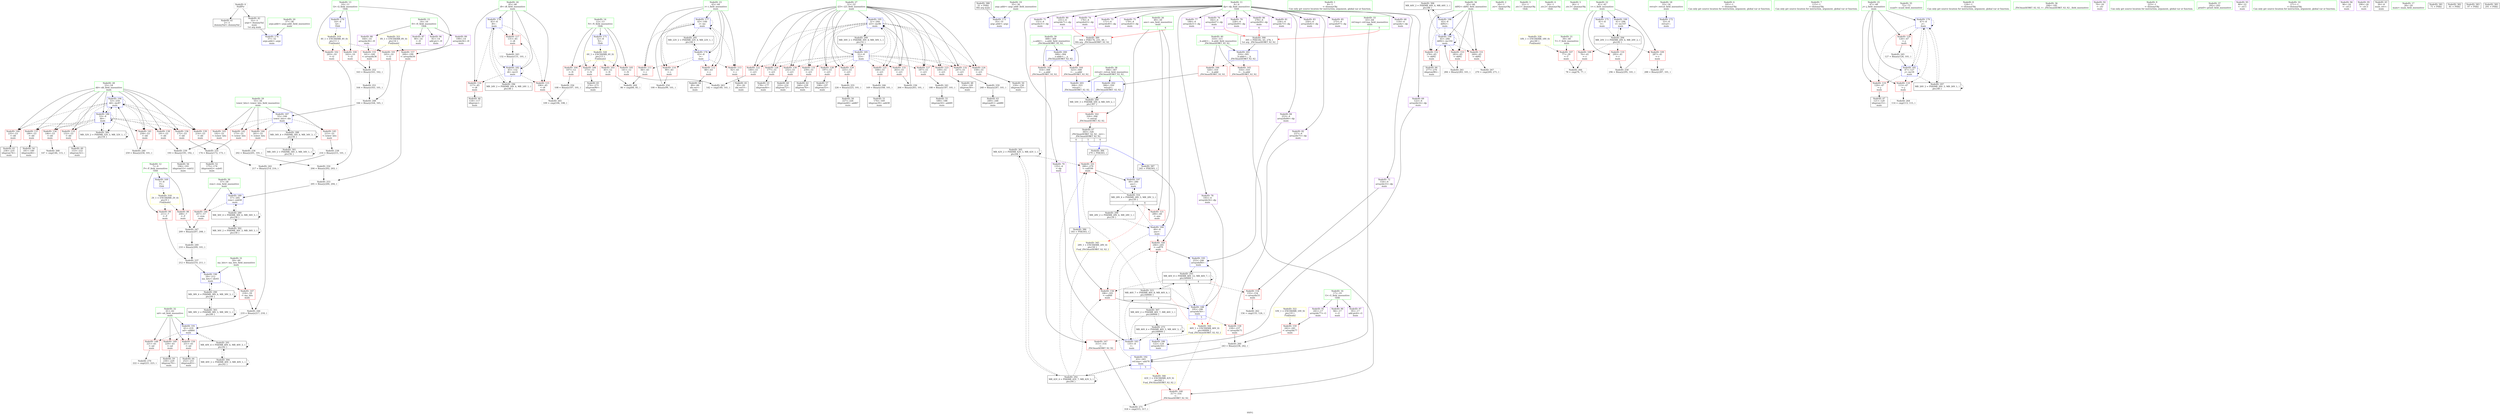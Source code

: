 digraph "SVFG" {
	label="SVFG";

	Node0x560dbb11e390 [shape=record,color=grey,label="{NodeID: 0\nNullPtr}"];
	Node0x560dbb11e390 -> Node0x560dbb146fb0[style=solid];
	Node0x560dbb11e390 -> Node0x560dbb1470b0[style=solid];
	Node0x560dbb14ae50 [shape=record,color=blue,label="{NodeID: 194\n53\<--259\ndd\<--inc87\nmain\n}"];
	Node0x560dbb14ae50 -> Node0x560dbb14dbb0[style=dashed];
	Node0x560dbb14ae50 -> Node0x560dbb14dc80[style=dashed];
	Node0x560dbb14ae50 -> Node0x560dbb14dd50[style=dashed];
	Node0x560dbb14ae50 -> Node0x560dbb14de20[style=dashed];
	Node0x560dbb14ae50 -> Node0x560dbb14def0[style=dashed];
	Node0x560dbb14ae50 -> Node0x560dbb14dfc0[style=dashed];
	Node0x560dbb14ae50 -> Node0x560dbb14e090[style=dashed];
	Node0x560dbb14ae50 -> Node0x560dbb14e160[style=dashed];
	Node0x560dbb14ae50 -> Node0x560dbb150680[style=dashed];
	Node0x560dbb14ae50 -> Node0x560dbb14ae50[style=dashed];
	Node0x560dbb14ae50 -> Node0x560dbb16b4b0[style=dashed];
	Node0x560dbb1481c0 [shape=record,color=red,label="{NodeID: 111\n84\<--43\n\<--i\nmain\n}"];
	Node0x560dbb1481c0 -> Node0x560dbb158660[style=solid];
	Node0x560dbb146490 [shape=record,color=green,label="{NodeID: 28\n53\<--54\ndd\<--dd_field_insensitive\nmain\n}"];
	Node0x560dbb146490 -> Node0x560dbb14dbb0[style=solid];
	Node0x560dbb146490 -> Node0x560dbb14dc80[style=solid];
	Node0x560dbb146490 -> Node0x560dbb14dd50[style=solid];
	Node0x560dbb146490 -> Node0x560dbb14de20[style=solid];
	Node0x560dbb146490 -> Node0x560dbb14def0[style=solid];
	Node0x560dbb146490 -> Node0x560dbb14dfc0[style=solid];
	Node0x560dbb146490 -> Node0x560dbb14e090[style=solid];
	Node0x560dbb146490 -> Node0x560dbb14e160[style=solid];
	Node0x560dbb146490 -> Node0x560dbb150680[style=solid];
	Node0x560dbb146490 -> Node0x560dbb14ae50[style=solid];
	Node0x560dbb188a50 [shape=record,color=black,label="{NodeID: 388\n31 = PHI()\n0th arg main }"];
	Node0x560dbb188a50 -> Node0x560dbb14fbf0[style=solid];
	Node0x560dbb16cdb0 [shape=record,color=black,label="{NodeID: 305\nMR_42V_2 = PHI(MR_42V_3, MR_42V_1, )\npts\{64 \}\n}"];
	Node0x560dbb16cdb0 -> Node0x560dbb14f1a0[style=dashed];
	Node0x560dbb16cdb0 -> Node0x560dbb168cb0[style=dashed];
	Node0x560dbb16cdb0 -> Node0x560dbb16cdb0[style=dashed];
	Node0x560dbb14dfc0 [shape=record,color=red,label="{NodeID: 139\n214\<--53\n\<--dd\nmain\n}"];
	Node0x560dbb14dfc0 -> Node0x560dbb154dd0[style=solid];
	Node0x560dbb148c30 [shape=record,color=black,label="{NodeID: 56\n194\<--193\nidxprom53\<--sub52\nmain\n}"];
	Node0x560dbb14c180 [shape=record,color=grey,label="{NodeID: 250\n204 = Binary(202, 203, )\n}"];
	Node0x560dbb14c180 -> Node0x560dbb14c600[style=solid];
	Node0x560dbb14f680 [shape=record,color=red,label="{NodeID: 167\n315\<--314\n\<--\n_ZSt3maxIiERKT_S2_S2_\n}"];
	Node0x560dbb14f680 -> Node0x560dbb158960[style=solid];
	Node0x560dbb14a2f0 [shape=record,color=purple,label="{NodeID: 84\n253\<--4\narrayidx84\<--dp\nmain\n}"];
	Node0x560dbb14a2f0 -> Node0x560dbb14ad80[style=solid];
	Node0x560dbb1210b0 [shape=record,color=green,label="{NodeID: 1\n8\<--1\n\<--dummyObj\nCan only get source location for instruction, argument, global var or function.}"];
	Node0x560dbb14af20 [shape=record,color=blue,label="{NodeID: 195\n51\<--264\ni23\<--inc90\nmain\n}"];
	Node0x560dbb14af20 -> Node0x560dbb14d1f0[style=dashed];
	Node0x560dbb14af20 -> Node0x560dbb14d2c0[style=dashed];
	Node0x560dbb14af20 -> Node0x560dbb14d390[style=dashed];
	Node0x560dbb14af20 -> Node0x560dbb14d460[style=dashed];
	Node0x560dbb14af20 -> Node0x560dbb14d530[style=dashed];
	Node0x560dbb14af20 -> Node0x560dbb14d600[style=dashed];
	Node0x560dbb14af20 -> Node0x560dbb14d6d0[style=dashed];
	Node0x560dbb14af20 -> Node0x560dbb14d7a0[style=dashed];
	Node0x560dbb14af20 -> Node0x560dbb14d870[style=dashed];
	Node0x560dbb14af20 -> Node0x560dbb14d940[style=dashed];
	Node0x560dbb14af20 -> Node0x560dbb14da10[style=dashed];
	Node0x560dbb14af20 -> Node0x560dbb14dae0[style=dashed];
	Node0x560dbb14af20 -> Node0x560dbb14af20[style=dashed];
	Node0x560dbb14af20 -> Node0x560dbb16afb0[style=dashed];
	Node0x560dbb148290 [shape=record,color=red,label="{NodeID: 112\n88\<--43\n\<--i\nmain\n}"];
	Node0x560dbb148290 -> Node0x560dbb147250[style=solid];
	Node0x560dbb146560 [shape=record,color=green,label="{NodeID: 29\n55\<--56\ntower_hits\<--tower_hits_field_insensitive\nmain\n}"];
	Node0x560dbb146560 -> Node0x560dbb14e230[style=solid];
	Node0x560dbb146560 -> Node0x560dbb14e300[style=solid];
	Node0x560dbb146560 -> Node0x560dbb14e3d0[style=solid];
	Node0x560dbb146560 -> Node0x560dbb14e4a0[style=solid];
	Node0x560dbb146560 -> Node0x560dbb150750[style=solid];
	Node0x560dbb188b20 [shape=record,color=black,label="{NodeID: 389\n304 = PHI(176, 231, 49, )\n0th arg _ZSt3maxIiERKT_S2_S2_ }"];
	Node0x560dbb188b20 -> Node0x560dbb14b330[style=solid];
	Node0x560dbb16d2b0 [shape=record,color=black,label="{NodeID: 306\nMR_44V_2 = PHI(MR_44V_4, MR_44V_1, )\npts\{66 \}\n}"];
	Node0x560dbb16d2b0 -> Node0x560dbb14aff0[style=dashed];
	Node0x560dbb14e090 [shape=record,color=red,label="{NodeID: 140\n235\<--53\n\<--dd\nmain\n}"];
	Node0x560dbb14e090 -> Node0x560dbb149040[style=solid];
	Node0x560dbb148d00 [shape=record,color=black,label="{NodeID: 57\n198\<--197\nidxprom55\<--\nmain\n}"];
	Node0x560dbb14c300 [shape=record,color=grey,label="{NodeID: 251\n164 = Binary(163, 101, )\n}"];
	Node0x560dbb14c300 -> Node0x560dbb14be80[style=solid];
	Node0x560dbb14f750 [shape=record,color=red,label="{NodeID: 168\n317\<--316\n\<--\n_ZSt3maxIiERKT_S2_S2_\n}"];
	Node0x560dbb14f750 -> Node0x560dbb158960[style=solid];
	Node0x560dbb14a3c0 [shape=record,color=purple,label="{NodeID: 85\n275\<--4\narrayidx97\<--dp\nmain\n}"];
	Node0x560dbb121250 [shape=record,color=green,label="{NodeID: 2\n20\<--1\n.str\<--dummyObj\nGlob }"];
	Node0x560dbb14aff0 [shape=record,color=blue,label="{NodeID: 196\n65\<--8\ndd92\<--\nmain\n}"];
	Node0x560dbb14aff0 -> Node0x560dbb14e980[style=dashed];
	Node0x560dbb14aff0 -> Node0x560dbb14ea50[style=dashed];
	Node0x560dbb14aff0 -> Node0x560dbb14eb20[style=dashed];
	Node0x560dbb14aff0 -> Node0x560dbb14b190[style=dashed];
	Node0x560dbb14aff0 -> Node0x560dbb16d2b0[style=dashed];
	Node0x560dbb148360 [shape=record,color=red,label="{NodeID: 113\n92\<--43\n\<--i\nmain\n}"];
	Node0x560dbb148360 -> Node0x560dbb147320[style=solid];
	Node0x560dbb146630 [shape=record,color=green,label="{NodeID: 30\n57\<--58\nrem\<--rem_field_insensitive\nmain\n}"];
	Node0x560dbb146630 -> Node0x560dbb14e570[style=solid];
	Node0x560dbb146630 -> Node0x560dbb1508f0[style=solid];
	Node0x560dbb188e30 [shape=record,color=black,label="{NodeID: 390\n305 = PHI(182, 63, 278, )\n1st arg _ZSt3maxIiERKT_S2_S2_ }"];
	Node0x560dbb188e30 -> Node0x560dbb14b400[style=solid];
	Node0x560dbb16d7b0 [shape=record,color=black,label="{NodeID: 307\nMR_46V_2 = PHI(MR_46V_7, MR_46V_1, )\npts\{60000 \}\n}"];
	Node0x560dbb16d7b0 -> Node0x560dbb150410[style=dashed];
	Node0x560dbb16d7b0 -> Node0x560dbb1629b0[style=dashed];
	Node0x560dbb14e160 [shape=record,color=red,label="{NodeID: 141\n258\<--53\n\<--dd\nmain\n}"];
	Node0x560dbb14e160 -> Node0x560dbb154ad0[style=solid];
	Node0x560dbb148dd0 [shape=record,color=black,label="{NodeID: 58\n227\<--226\nidxprom68\<--add67\nmain\n}"];
	Node0x560dbb14c480 [shape=record,color=grey,label="{NodeID: 252\n163 = Binary(161, 162, )\n}"];
	Node0x560dbb14c480 -> Node0x560dbb14c300[style=solid];
	Node0x560dbb14f820 [shape=record,color=blue,label="{NodeID: 169\n7\<--8\nP\<--\nGlob }"];
	Node0x560dbb14f820 -> Node0x560dbb170eb0[style=dashed];
	Node0x560dbb14a490 [shape=record,color=purple,label="{NodeID: 86\n278\<--4\narrayidx99\<--dp\nmain\n|{<s0>6}}"];
	Node0x560dbb14a490:s0 -> Node0x560dbb188e30[style=solid,color=red];
	Node0x560dbb1212e0 [shape=record,color=green,label="{NodeID: 3\n22\<--1\n.str.1\<--dummyObj\nGlob }"];
	Node0x560dbb164cb0 [shape=record,color=black,label="{NodeID: 280\nMR_50V_3 = PHI(MR_50V_4, MR_50V_2, )\npts\{307 \}\n}"];
	Node0x560dbb164cb0 -> Node0x560dbb14f270[style=dashed];
	Node0x560dbb14b0c0 [shape=record,color=blue,label="{NodeID: 197\n49\<--280\nans\<--\nmain\n}"];
	Node0x560dbb14b0c0 -> Node0x560dbb1704b0[style=dashed];
	Node0x560dbb148430 [shape=record,color=red,label="{NodeID: 114\n99\<--43\n\<--i\nmain\n}"];
	Node0x560dbb148430 -> Node0x560dbb14c780[style=solid];
	Node0x560dbb146700 [shape=record,color=green,label="{NodeID: 31\n59\<--60\nmy_hits\<--my_hits_field_insensitive\nmain\n}"];
	Node0x560dbb146700 -> Node0x560dbb14e640[style=solid];
	Node0x560dbb146700 -> Node0x560dbb1509c0[style=solid];
	Node0x560dbb14e230 [shape=record,color=red,label="{NodeID: 142\n173\<--55\n\<--tower_hits\nmain\n}"];
	Node0x560dbb14e230 -> Node0x560dbb154350[style=solid];
	Node0x560dbb148ea0 [shape=record,color=black,label="{NodeID: 59\n230\<--229\nidxprom70\<--\nmain\n}"];
	Node0x560dbb14c600 [shape=record,color=grey,label="{NodeID: 253\n205 = Binary(200, 204, )\n}"];
	Node0x560dbb14c600 -> Node0x560dbb1508f0[style=solid];
	Node0x560dbb14f920 [shape=record,color=blue,label="{NodeID: 170\n10\<--8\nQ\<--\nGlob }"];
	Node0x560dbb14f920 -> Node0x560dbb1719d0[style=dashed];
	Node0x560dbb14a560 [shape=record,color=purple,label="{NodeID: 87\n90\<--14\n\<--H\nmain\n}"];
	Node0x560dbb121370 [shape=record,color=green,label="{NodeID: 4\n24\<--1\n.str.2\<--dummyObj\nGlob }"];
	Node0x560dbb14b190 [shape=record,color=blue,label="{NodeID: 198\n65\<--284\ndd92\<--inc102\nmain\n}"];
	Node0x560dbb14b190 -> Node0x560dbb14e980[style=dashed];
	Node0x560dbb14b190 -> Node0x560dbb14ea50[style=dashed];
	Node0x560dbb14b190 -> Node0x560dbb14eb20[style=dashed];
	Node0x560dbb14b190 -> Node0x560dbb14b190[style=dashed];
	Node0x560dbb14b190 -> Node0x560dbb16d2b0[style=dashed];
	Node0x560dbb148500 [shape=record,color=red,label="{NodeID: 115\n106\<--45\n\<--i8\nmain\n}"];
	Node0x560dbb148500 -> Node0x560dbb158060[style=solid];
	Node0x560dbb1467d0 [shape=record,color=green,label="{NodeID: 32\n61\<--62\nnd\<--nd_field_insensitive\nmain\n}"];
	Node0x560dbb1467d0 -> Node0x560dbb14e710[style=solid];
	Node0x560dbb1467d0 -> Node0x560dbb14e7e0[style=solid];
	Node0x560dbb1467d0 -> Node0x560dbb14e8b0[style=solid];
	Node0x560dbb1467d0 -> Node0x560dbb150a90[style=solid];
	Node0x560dbb14e300 [shape=record,color=red,label="{NodeID: 143\n192\<--55\n\<--tower_hits\nmain\n}"];
	Node0x560dbb14e300 -> Node0x560dbb154950[style=solid];
	Node0x560dbb148f70 [shape=record,color=black,label="{NodeID: 60\n233\<--232\nidxprom72\<--\nmain\n}"];
	Node0x560dbb14c780 [shape=record,color=grey,label="{NodeID: 254\n100 = Binary(99, 101, )\n}"];
	Node0x560dbb14c780 -> Node0x560dbb14ff30[style=solid];
	Node0x560dbb14fa20 [shape=record,color=blue,label="{NodeID: 171\n12\<--8\nN\<--\nGlob }"];
	Node0x560dbb14fa20 -> Node0x560dbb171ab0[style=dashed];
	Node0x560dbb14a630 [shape=record,color=purple,label="{NodeID: 88\n160\<--14\narrayidx36\<--H\nmain\n}"];
	Node0x560dbb14a630 -> Node0x560dbb14ecc0[style=solid];
	Node0x560dbb121eb0 [shape=record,color=green,label="{NodeID: 5\n26\<--1\n.str.3\<--dummyObj\nGlob }"];
	Node0x560dbb14b260 [shape=record,color=blue,label="{NodeID: 199\n41\<--296\nt\<--inc107\nmain\n}"];
	Node0x560dbb14b260 -> Node0x560dbb1696b0[style=dashed];
	Node0x560dbb14cd10 [shape=record,color=red,label="{NodeID: 116\n117\<--45\n\<--i8\nmain\n}"];
	Node0x560dbb14cd10 -> Node0x560dbb1473f0[style=solid];
	Node0x560dbb1468a0 [shape=record,color=green,label="{NodeID: 33\n63\<--64\nref.tmp\<--ref.tmp_field_insensitive\nmain\n|{|<s1>5}}"];
	Node0x560dbb1468a0 -> Node0x560dbb14acb0[style=solid];
	Node0x560dbb1468a0:s1 -> Node0x560dbb188e30[style=solid,color=red];
	Node0x560dbb14e3d0 [shape=record,color=red,label="{NodeID: 144\n201\<--55\n\<--tower_hits\nmain\n}"];
	Node0x560dbb14e3d0 -> Node0x560dbb1541d0[style=solid];
	Node0x560dbb149040 [shape=record,color=black,label="{NodeID: 61\n236\<--235\nidxprom74\<--\nmain\n}"];
	Node0x560dbb14c900 [shape=record,color=grey,label="{NodeID: 255\n226 = Binary(225, 101, )\n}"];
	Node0x560dbb14c900 -> Node0x560dbb148dd0[style=solid];
	Node0x560dbb14fb20 [shape=record,color=blue,label="{NodeID: 172\n33\<--8\nretval\<--\nmain\n}"];
	Node0x560dbb14a700 [shape=record,color=purple,label="{NodeID: 89\n199\<--14\narrayidx56\<--H\nmain\n}"];
	Node0x560dbb14a700 -> Node0x560dbb14ee60[style=solid];
	Node0x560dbb121f40 [shape=record,color=green,label="{NodeID: 6\n101\<--1\n\<--dummyObj\nCan only get source location for instruction, argument, global var or function.}"];
	Node0x560dbb14b330 [shape=record,color=blue,label="{NodeID: 200\n308\<--304\n__a.addr\<--__a\n_ZSt3maxIiERKT_S2_S2_\n}"];
	Node0x560dbb14b330 -> Node0x560dbb14f340[style=dashed];
	Node0x560dbb14b330 -> Node0x560dbb14f410[style=dashed];
	Node0x560dbb14cde0 [shape=record,color=red,label="{NodeID: 117\n131\<--45\n\<--i8\nmain\n}"];
	Node0x560dbb14cde0 -> Node0x560dbb154f50[style=solid];
	Node0x560dbb146970 [shape=record,color=green,label="{NodeID: 34\n65\<--66\ndd92\<--dd92_field_insensitive\nmain\n}"];
	Node0x560dbb146970 -> Node0x560dbb14e980[style=solid];
	Node0x560dbb146970 -> Node0x560dbb14ea50[style=solid];
	Node0x560dbb146970 -> Node0x560dbb14eb20[style=solid];
	Node0x560dbb146970 -> Node0x560dbb14aff0[style=solid];
	Node0x560dbb146970 -> Node0x560dbb14b190[style=solid];
	Node0x560dbb14e4a0 [shape=record,color=red,label="{NodeID: 145\n215\<--55\n\<--tower_hits\nmain\n}"];
	Node0x560dbb14e4a0 -> Node0x560dbb1547d0[style=solid];
	Node0x560dbb149110 [shape=record,color=black,label="{NodeID: 62\n240\<--239\nidxprom76\<--\nmain\n}"];
	Node0x560dbb14ca80 [shape=record,color=grey,label="{NodeID: 256\n108 = Binary(107, 101, )\n}"];
	Node0x560dbb14ca80 -> Node0x560dbb158060[style=solid];
	Node0x560dbb14fbf0 [shape=record,color=blue,label="{NodeID: 173\n35\<--31\nargc.addr\<--argc\nmain\n}"];
	Node0x560dbb14a7d0 [shape=record,color=purple,label="{NodeID: 90\n94\<--17\n\<--G\nmain\n}"];
	Node0x560dbb121fd0 [shape=record,color=green,label="{NodeID: 7\n115\<--1\n\<--dummyObj\nCan only get source location for instruction, argument, global var or function.}"];
	Node0x560dbb14b400 [shape=record,color=blue,label="{NodeID: 201\n310\<--305\n__b.addr\<--__b\n_ZSt3maxIiERKT_S2_S2_\n}"];
	Node0x560dbb14b400 -> Node0x560dbb14f4e0[style=dashed];
	Node0x560dbb14b400 -> Node0x560dbb14f5b0[style=dashed];
	Node0x560dbb14ceb0 [shape=record,color=red,label="{NodeID: 118\n113\<--47\n\<--j\nmain\n}"];
	Node0x560dbb14ceb0 -> Node0x560dbb157ee0[style=solid];
	Node0x560dbb146a40 [shape=record,color=green,label="{NodeID: 35\n72\<--73\nscanf\<--scanf_field_insensitive\n}"];
	Node0x560dbb14e570 [shape=record,color=red,label="{NodeID: 146\n207\<--57\n\<--rem\nmain\n}"];
	Node0x560dbb14e570 -> Node0x560dbb14bd00[style=solid];
	Node0x560dbb1491e0 [shape=record,color=black,label="{NodeID: 63\n249\<--248\nidxprom81\<--add80\nmain\n}"];
	Node0x560dbb14cc00 [shape=record,color=grey,label="{NodeID: 257\n288 = Binary(287, 101, )\n}"];
	Node0x560dbb14fcc0 [shape=record,color=blue,label="{NodeID: 174\n37\<--32\nargv.addr\<--argv\nmain\n}"];
	Node0x560dbb14a8a0 [shape=record,color=purple,label="{NodeID: 91\n241\<--17\narrayidx77\<--G\nmain\n}"];
	Node0x560dbb14a8a0 -> Node0x560dbb14f000[style=solid];
	Node0x560dbb122060 [shape=record,color=green,label="{NodeID: 8\n124\<--1\n\<--dummyObj\nCan only get source location for instruction, argument, global var or function.}"];
	Node0x560dbb14b4d0 [shape=record,color=blue,label="{NodeID: 202\n306\<--320\nretval\<--\n_ZSt3maxIiERKT_S2_S2_\n}"];
	Node0x560dbb14b4d0 -> Node0x560dbb164cb0[style=dashed];
	Node0x560dbb14cf80 [shape=record,color=red,label="{NodeID: 119\n120\<--47\n\<--j\nmain\n}"];
	Node0x560dbb14cf80 -> Node0x560dbb1474c0[style=solid];
	Node0x560dbb146b40 [shape=record,color=green,label="{NodeID: 36\n184\<--185\n_ZSt3maxIiERKT_S2_S2_\<--_ZSt3maxIiERKT_S2_S2__field_insensitive\n}"];
	Node0x560dbb14e640 [shape=record,color=red,label="{NodeID: 147\n218\<--59\n\<--my_hits\nmain\n}"];
	Node0x560dbb14e640 -> Node0x560dbb1550d0[style=solid];
	Node0x560dbb1492b0 [shape=record,color=black,label="{NodeID: 64\n252\<--251\nidxprom83\<--\nmain\n}"];
	Node0x560dbb1575e0 [shape=record,color=grey,label="{NodeID: 258\n296 = Binary(295, 101, )\n}"];
	Node0x560dbb1575e0 -> Node0x560dbb14b260[style=solid];
	Node0x560dbb14fd90 [shape=record,color=blue,label="{NodeID: 175\n41\<--8\nt\<--\nmain\n}"];
	Node0x560dbb14fd90 -> Node0x560dbb1696b0[style=dashed];
	Node0x560dbb14a970 [shape=record,color=purple,label="{NodeID: 92\n70\<--20\n\<--.str\nmain\n}"];
	Node0x560dbb1220f0 [shape=record,color=green,label="{NodeID: 9\n223\<--1\n\<--dummyObj\nCan only get source location for instruction, argument, global var or function.}"];
	Node0x560dbb14b5a0 [shape=record,color=blue,label="{NodeID: 203\n306\<--323\nretval\<--\n_ZSt3maxIiERKT_S2_S2_\n}"];
	Node0x560dbb14b5a0 -> Node0x560dbb164cb0[style=dashed];
	Node0x560dbb14d050 [shape=record,color=red,label="{NodeID: 120\n126\<--47\n\<--j\nmain\n}"];
	Node0x560dbb14d050 -> Node0x560dbb155250[style=solid];
	Node0x560dbb146c40 [shape=record,color=green,label="{NodeID: 37\n292\<--293\nprintf\<--printf_field_insensitive\n}"];
	Node0x560dbb14e710 [shape=record,color=red,label="{NodeID: 148\n221\<--61\n\<--nd\nmain\n}"];
	Node0x560dbb14e710 -> Node0x560dbb1587e0[style=solid];
	Node0x560dbb149380 [shape=record,color=black,label="{NodeID: 65\n274\<--273\nidxprom96\<--\nmain\n}"];
	Node0x560dbb157760 [shape=record,color=grey,label="{NodeID: 259\n248 = Binary(247, 101, )\n}"];
	Node0x560dbb157760 -> Node0x560dbb1491e0[style=solid];
	Node0x560dbb14fe60 [shape=record,color=blue,label="{NodeID: 176\n43\<--8\ni\<--\nmain\n}"];
	Node0x560dbb14fe60 -> Node0x560dbb1481c0[style=dashed];
	Node0x560dbb14fe60 -> Node0x560dbb148290[style=dashed];
	Node0x560dbb14fe60 -> Node0x560dbb148360[style=dashed];
	Node0x560dbb14fe60 -> Node0x560dbb148430[style=dashed];
	Node0x560dbb14fe60 -> Node0x560dbb14ff30[style=dashed];
	Node0x560dbb14fe60 -> Node0x560dbb169bb0[style=dashed];
	Node0x560dbb14aa40 [shape=record,color=purple,label="{NodeID: 93\n80\<--22\n\<--.str.1\nmain\n}"];
	Node0x560dbb145780 [shape=record,color=green,label="{NodeID: 10\n271\<--1\n\<--dummyObj\nCan only get source location for instruction, argument, global var or function.}"];
	Node0x560dbb14d120 [shape=record,color=red,label="{NodeID: 121\n289\<--49\n\<--ans\nmain\n}"];
	Node0x560dbb146d40 [shape=record,color=green,label="{NodeID: 38\n306\<--307\nretval\<--retval_field_insensitive\n_ZSt3maxIiERKT_S2_S2_\n}"];
	Node0x560dbb146d40 -> Node0x560dbb14f270[style=solid];
	Node0x560dbb146d40 -> Node0x560dbb14b4d0[style=solid];
	Node0x560dbb146d40 -> Node0x560dbb14b5a0[style=solid];
	Node0x560dbb16ffb0 [shape=record,color=black,label="{NodeID: 315\nMR_46V_7 = PHI(MR_46V_8, MR_46V_6, )\npts\{60000 \}\n|{|<s3>6}}"];
	Node0x560dbb16ffb0 -> Node0x560dbb14f1a0[style=dashed];
	Node0x560dbb16ffb0 -> Node0x560dbb1691b0[style=dashed];
	Node0x560dbb16ffb0 -> Node0x560dbb16d7b0[style=dashed];
	Node0x560dbb16ffb0:s3 -> Node0x560dbb167be0[style=dashed,color=red];
	Node0x560dbb14e7e0 [shape=record,color=red,label="{NodeID: 149\n229\<--61\n\<--nd\nmain\n}"];
	Node0x560dbb14e7e0 -> Node0x560dbb148ea0[style=solid];
	Node0x560dbb149450 [shape=record,color=black,label="{NodeID: 66\n277\<--276\nidxprom98\<--\nmain\n}"];
	Node0x560dbb1578e0 [shape=record,color=grey,label="{NodeID: 260\n243 = Binary(238, 242, )\n}"];
	Node0x560dbb1578e0 -> Node0x560dbb14acb0[style=solid];
	Node0x560dbb14ff30 [shape=record,color=blue,label="{NodeID: 177\n43\<--100\ni\<--inc\nmain\n}"];
	Node0x560dbb14ff30 -> Node0x560dbb1481c0[style=dashed];
	Node0x560dbb14ff30 -> Node0x560dbb148290[style=dashed];
	Node0x560dbb14ff30 -> Node0x560dbb148360[style=dashed];
	Node0x560dbb14ff30 -> Node0x560dbb148430[style=dashed];
	Node0x560dbb14ff30 -> Node0x560dbb14ff30[style=dashed];
	Node0x560dbb14ff30 -> Node0x560dbb169bb0[style=dashed];
	Node0x560dbb14ab10 [shape=record,color=purple,label="{NodeID: 94\n96\<--24\n\<--.str.2\nmain\n}"];
	Node0x560dbb145810 [shape=record,color=green,label="{NodeID: 11\n4\<--6\ndp\<--dp_field_insensitive\nGlob }"];
	Node0x560dbb145810 -> Node0x560dbb1495f0[style=solid];
	Node0x560dbb145810 -> Node0x560dbb1496c0[style=solid];
	Node0x560dbb145810 -> Node0x560dbb149790[style=solid];
	Node0x560dbb145810 -> Node0x560dbb149860[style=solid];
	Node0x560dbb145810 -> Node0x560dbb149930[style=solid];
	Node0x560dbb145810 -> Node0x560dbb149a00[style=solid];
	Node0x560dbb145810 -> Node0x560dbb149ad0[style=solid];
	Node0x560dbb145810 -> Node0x560dbb149ba0[style=solid];
	Node0x560dbb145810 -> Node0x560dbb149c70[style=solid];
	Node0x560dbb145810 -> Node0x560dbb149d40[style=solid];
	Node0x560dbb145810 -> Node0x560dbb149e10[style=solid];
	Node0x560dbb145810 -> Node0x560dbb149ee0[style=solid];
	Node0x560dbb145810 -> Node0x560dbb149fb0[style=solid];
	Node0x560dbb145810 -> Node0x560dbb14a080[style=solid];
	Node0x560dbb145810 -> Node0x560dbb14a150[style=solid];
	Node0x560dbb145810 -> Node0x560dbb14a220[style=solid];
	Node0x560dbb145810 -> Node0x560dbb14a2f0[style=solid];
	Node0x560dbb145810 -> Node0x560dbb14a3c0[style=solid];
	Node0x560dbb145810 -> Node0x560dbb14a490[style=solid];
	Node0x560dbb167cc0 [shape=record,color=black,label="{NodeID: 288\nMR_34V_4 = PHI(MR_34V_6, MR_34V_3, )\npts\{56 \}\n}"];
	Node0x560dbb167cc0 -> Node0x560dbb150750[style=dashed];
	Node0x560dbb167cc0 -> Node0x560dbb167cc0[style=dashed];
	Node0x560dbb167cc0 -> Node0x560dbb16b9b0[style=dashed];
	Node0x560dbb14d1f0 [shape=record,color=red,label="{NodeID: 122\n140\<--51\n\<--i23\nmain\n}"];
	Node0x560dbb14d1f0 -> Node0x560dbb157d60[style=solid];
	Node0x560dbb146e10 [shape=record,color=green,label="{NodeID: 39\n308\<--309\n__a.addr\<--__a.addr_field_insensitive\n_ZSt3maxIiERKT_S2_S2_\n}"];
	Node0x560dbb146e10 -> Node0x560dbb14f340[style=solid];
	Node0x560dbb146e10 -> Node0x560dbb14f410[style=solid];
	Node0x560dbb146e10 -> Node0x560dbb14b330[style=solid];
	Node0x560dbb1704b0 [shape=record,color=black,label="{NodeID: 316\nMR_28V_4 = PHI(MR_28V_5, MR_28V_3, )\npts\{50 \}\n|{|<s4>6}}"];
	Node0x560dbb1704b0 -> Node0x560dbb14d120[style=dashed];
	Node0x560dbb1704b0 -> Node0x560dbb14f1a0[style=dashed];
	Node0x560dbb1704b0 -> Node0x560dbb14b0c0[style=dashed];
	Node0x560dbb1704b0 -> Node0x560dbb16aab0[style=dashed];
	Node0x560dbb1704b0:s4 -> Node0x560dbb1738c0[style=dashed,color=red];
	Node0x560dbb14e8b0 [shape=record,color=red,label="{NodeID: 150\n251\<--61\n\<--nd\nmain\n}"];
	Node0x560dbb14e8b0 -> Node0x560dbb1492b0[style=solid];
	Node0x560dbb149520 [shape=record,color=black,label="{NodeID: 67\n303\<--326\n_ZSt3maxIiERKT_S2_S2__ret\<--\n_ZSt3maxIiERKT_S2_S2_\n|{<s0>4|<s1>5|<s2>6}}"];
	Node0x560dbb149520:s0 -> Node0x560dbb1887e0[style=solid,color=blue];
	Node0x560dbb149520:s1 -> Node0x560dbb188910[style=solid,color=blue];
	Node0x560dbb149520:s2 -> Node0x560dbb188520[style=solid,color=blue];
	Node0x560dbb167be0 [shape=record,color=yellow,style=double,label="{NodeID: 344\n46V_1 = ENCHI(MR_46V_0)\npts\{60000 \}\nFun[_ZSt3maxIiERKT_S2_S2_]}"];
	Node0x560dbb167be0 -> Node0x560dbb14f680[style=dashed];
	Node0x560dbb167be0 -> Node0x560dbb14f750[style=dashed];
	Node0x560dbb157a60 [shape=record,color=grey,label="{NodeID: 261\n284 = Binary(283, 101, )\n}"];
	Node0x560dbb157a60 -> Node0x560dbb14b190[style=solid];
	Node0x560dbb150000 [shape=record,color=blue,label="{NodeID: 178\n45\<--8\ni8\<--\nmain\n}"];
	Node0x560dbb150000 -> Node0x560dbb148500[style=dashed];
	Node0x560dbb150000 -> Node0x560dbb14cd10[style=dashed];
	Node0x560dbb150000 -> Node0x560dbb14cde0[style=dashed];
	Node0x560dbb150000 -> Node0x560dbb150340[style=dashed];
	Node0x560dbb150000 -> Node0x560dbb16a0b0[style=dashed];
	Node0x560dbb14abe0 [shape=record,color=purple,label="{NodeID: 95\n290\<--26\n\<--.str.3\nmain\n}"];
	Node0x560dbb1458a0 [shape=record,color=green,label="{NodeID: 12\n7\<--9\nP\<--P_field_insensitive\nGlob }"];
	Node0x560dbb1458a0 -> Node0x560dbb147730[style=solid];
	Node0x560dbb1458a0 -> Node0x560dbb147800[style=solid];
	Node0x560dbb1458a0 -> Node0x560dbb14f820[style=solid];
	Node0x560dbb167db0 [shape=record,color=black,label="{NodeID: 289\nMR_36V_4 = PHI(MR_36V_6, MR_36V_3, )\npts\{58 \}\n}"];
	Node0x560dbb167db0 -> Node0x560dbb1508f0[style=dashed];
	Node0x560dbb167db0 -> Node0x560dbb167db0[style=dashed];
	Node0x560dbb167db0 -> Node0x560dbb16beb0[style=dashed];
	Node0x560dbb14d2c0 [shape=record,color=red,label="{NodeID: 123\n149\<--51\n\<--i23\nmain\n}"];
	Node0x560dbb14d2c0 -> Node0x560dbb1485b0[style=solid];
	Node0x560dbb146ee0 [shape=record,color=green,label="{NodeID: 40\n310\<--311\n__b.addr\<--__b.addr_field_insensitive\n_ZSt3maxIiERKT_S2_S2_\n}"];
	Node0x560dbb146ee0 -> Node0x560dbb14f4e0[style=solid];
	Node0x560dbb146ee0 -> Node0x560dbb14f5b0[style=solid];
	Node0x560dbb146ee0 -> Node0x560dbb14b400[style=solid];
	Node0x560dbb1541d0 [shape=record,color=grey,label="{NodeID: 234\n202 = Binary(201, 101, )\n}"];
	Node0x560dbb1541d0 -> Node0x560dbb14c180[style=solid];
	Node0x560dbb14e980 [shape=record,color=red,label="{NodeID: 151\n269\<--65\n\<--dd92\nmain\n}"];
	Node0x560dbb14e980 -> Node0x560dbb158360[style=solid];
	Node0x560dbb1495f0 [shape=record,color=purple,label="{NodeID: 68\n119\<--4\narrayidx\<--dp\nmain\n}"];
	Node0x560dbb1738c0 [shape=record,color=yellow,style=double,label="{NodeID: 345\n28V_1 = ENCHI(MR_28V_0)\npts\{50 \}\nFun[_ZSt3maxIiERKT_S2_S2_]}"];
	Node0x560dbb1738c0 -> Node0x560dbb14f680[style=dashed];
	Node0x560dbb157be0 [shape=record,color=grey,label="{NodeID: 262\n156 = cmp(155, 124, )\n}"];
	Node0x560dbb1500d0 [shape=record,color=blue,label="{NodeID: 179\n47\<--8\nj\<--\nmain\n}"];
	Node0x560dbb1500d0 -> Node0x560dbb14ceb0[style=dashed];
	Node0x560dbb1500d0 -> Node0x560dbb14cf80[style=dashed];
	Node0x560dbb1500d0 -> Node0x560dbb14d050[style=dashed];
	Node0x560dbb1500d0 -> Node0x560dbb1500d0[style=dashed];
	Node0x560dbb1500d0 -> Node0x560dbb150270[style=dashed];
	Node0x560dbb1500d0 -> Node0x560dbb16a5b0[style=dashed];
	Node0x560dbb147590 [shape=record,color=purple,label="{NodeID: 96\n91\<--14\nadd.ptr\<--H\nmain\n}"];
	Node0x560dbb145930 [shape=record,color=green,label="{NodeID: 13\n10\<--11\nQ\<--Q_field_insensitive\nGlob }"];
	Node0x560dbb145930 -> Node0x560dbb1478d0[style=solid];
	Node0x560dbb145930 -> Node0x560dbb1479a0[style=solid];
	Node0x560dbb145930 -> Node0x560dbb147a70[style=solid];
	Node0x560dbb145930 -> Node0x560dbb14f920[style=solid];
	Node0x560dbb1682b0 [shape=record,color=black,label="{NodeID: 290\nMR_38V_4 = PHI(MR_38V_6, MR_38V_3, )\npts\{60 \}\n}"];
	Node0x560dbb1682b0 -> Node0x560dbb1509c0[style=dashed];
	Node0x560dbb1682b0 -> Node0x560dbb1682b0[style=dashed];
	Node0x560dbb1682b0 -> Node0x560dbb16c3b0[style=dashed];
	Node0x560dbb14d390 [shape=record,color=red,label="{NodeID: 124\n158\<--51\n\<--i23\nmain\n}"];
	Node0x560dbb14d390 -> Node0x560dbb148750[style=solid];
	Node0x560dbb146fb0 [shape=record,color=black,label="{NodeID: 41\n2\<--3\ndummyVal\<--dummyVal\n}"];
	Node0x560dbb170eb0 [shape=record,color=yellow,style=double,label="{NodeID: 318\n2V_1 = ENCHI(MR_2V_0)\npts\{9 \}\nFun[main]}"];
	Node0x560dbb170eb0 -> Node0x560dbb147730[style=dashed];
	Node0x560dbb170eb0 -> Node0x560dbb147800[style=dashed];
	Node0x560dbb154350 [shape=record,color=grey,label="{NodeID: 235\n174 = Binary(172, 173, )\n}"];
	Node0x560dbb154350 -> Node0x560dbb1488f0[style=solid];
	Node0x560dbb14ea50 [shape=record,color=red,label="{NodeID: 152\n276\<--65\n\<--dd92\nmain\n}"];
	Node0x560dbb14ea50 -> Node0x560dbb149450[style=solid];
	Node0x560dbb1496c0 [shape=record,color=purple,label="{NodeID: 69\n122\<--4\narrayidx16\<--dp\nmain\n}"];
	Node0x560dbb1496c0 -> Node0x560dbb1501a0[style=solid];
	Node0x560dbb1739a0 [shape=record,color=yellow,style=double,label="{NodeID: 346\n42V_1 = ENCHI(MR_42V_0)\npts\{64 \}\nFun[_ZSt3maxIiERKT_S2_S2_]}"];
	Node0x560dbb1739a0 -> Node0x560dbb14f750[style=dashed];
	Node0x560dbb157d60 [shape=record,color=grey,label="{NodeID: 263\n142 = cmp(140, 141, )\n}"];
	Node0x560dbb1501a0 [shape=record,color=blue,label="{NodeID: 180\n122\<--124\narrayidx16\<--\nmain\n}"];
	Node0x560dbb1501a0 -> Node0x560dbb1629b0[style=dashed];
	Node0x560dbb147660 [shape=record,color=purple,label="{NodeID: 97\n95\<--17\nadd.ptr6\<--G\nmain\n}"];
	Node0x560dbb1459c0 [shape=record,color=green,label="{NodeID: 14\n12\<--13\nN\<--N_field_insensitive\nGlob }"];
	Node0x560dbb1459c0 -> Node0x560dbb147b40[style=solid];
	Node0x560dbb1459c0 -> Node0x560dbb147c10[style=solid];
	Node0x560dbb1459c0 -> Node0x560dbb147ce0[style=solid];
	Node0x560dbb1459c0 -> Node0x560dbb147db0[style=solid];
	Node0x560dbb1459c0 -> Node0x560dbb14fa20[style=solid];
	Node0x560dbb1687b0 [shape=record,color=black,label="{NodeID: 291\nMR_40V_4 = PHI(MR_40V_6, MR_40V_3, )\npts\{62 \}\n}"];
	Node0x560dbb1687b0 -> Node0x560dbb150a90[style=dashed];
	Node0x560dbb1687b0 -> Node0x560dbb1687b0[style=dashed];
	Node0x560dbb1687b0 -> Node0x560dbb16c8b0[style=dashed];
	Node0x560dbb14d460 [shape=record,color=red,label="{NodeID: 125\n168\<--51\n\<--i23\nmain\n}"];
	Node0x560dbb14d460 -> Node0x560dbb1553d0[style=solid];
	Node0x560dbb1470b0 [shape=record,color=black,label="{NodeID: 42\n32\<--3\nargv\<--dummyVal\nmain\n1st arg main }"];
	Node0x560dbb1470b0 -> Node0x560dbb14fcc0[style=solid];
	Node0x560dbb1719d0 [shape=record,color=yellow,style=double,label="{NodeID: 319\n4V_1 = ENCHI(MR_4V_0)\npts\{11 \}\nFun[main]}"];
	Node0x560dbb1719d0 -> Node0x560dbb1478d0[style=dashed];
	Node0x560dbb1719d0 -> Node0x560dbb1479a0[style=dashed];
	Node0x560dbb1719d0 -> Node0x560dbb147a70[style=dashed];
	Node0x560dbb1544d0 [shape=record,color=grey,label="{NodeID: 236\n264 = Binary(263, 101, )\n}"];
	Node0x560dbb1544d0 -> Node0x560dbb14af20[style=solid];
	Node0x560dbb14eb20 [shape=record,color=red,label="{NodeID: 153\n283\<--65\n\<--dd92\nmain\n}"];
	Node0x560dbb14eb20 -> Node0x560dbb157a60[style=solid];
	Node0x560dbb149790 [shape=record,color=purple,label="{NodeID: 70\n135\<--4\n\<--dp\nmain\n}"];
	Node0x560dbb149790 -> Node0x560dbb150410[style=solid];
	Node0x560dbb157ee0 [shape=record,color=grey,label="{NodeID: 264\n114 = cmp(113, 115, )\n}"];
	Node0x560dbb150270 [shape=record,color=blue,label="{NodeID: 181\n47\<--127\nj\<--inc18\nmain\n}"];
	Node0x560dbb150270 -> Node0x560dbb14ceb0[style=dashed];
	Node0x560dbb150270 -> Node0x560dbb14cf80[style=dashed];
	Node0x560dbb150270 -> Node0x560dbb14d050[style=dashed];
	Node0x560dbb150270 -> Node0x560dbb1500d0[style=dashed];
	Node0x560dbb150270 -> Node0x560dbb150270[style=dashed];
	Node0x560dbb150270 -> Node0x560dbb16a5b0[style=dashed];
	Node0x560dbb147730 [shape=record,color=red,label="{NodeID: 98\n208\<--7\n\<--P\nmain\n}"];
	Node0x560dbb147730 -> Node0x560dbb14bd00[style=solid];
	Node0x560dbb145a50 [shape=record,color=green,label="{NodeID: 15\n14\<--16\nH\<--H_field_insensitive\nGlob }"];
	Node0x560dbb145a50 -> Node0x560dbb14a560[style=solid];
	Node0x560dbb145a50 -> Node0x560dbb14a630[style=solid];
	Node0x560dbb145a50 -> Node0x560dbb14a700[style=solid];
	Node0x560dbb145a50 -> Node0x560dbb147590[style=solid];
	Node0x560dbb168cb0 [shape=record,color=black,label="{NodeID: 292\nMR_42V_4 = PHI(MR_42V_7, MR_42V_3, )\npts\{64 \}\n}"];
	Node0x560dbb168cb0 -> Node0x560dbb14ed90[style=dashed];
	Node0x560dbb168cb0 -> Node0x560dbb14f1a0[style=dashed];
	Node0x560dbb168cb0 -> Node0x560dbb14acb0[style=dashed];
	Node0x560dbb168cb0 -> Node0x560dbb168cb0[style=dashed];
	Node0x560dbb168cb0 -> Node0x560dbb16cdb0[style=dashed];
	Node0x560dbb14d530 [shape=record,color=red,label="{NodeID: 126\n177\<--51\n\<--i23\nmain\n}"];
	Node0x560dbb14d530 -> Node0x560dbb1489c0[style=solid];
	Node0x560dbb147180 [shape=record,color=black,label="{NodeID: 43\n30\<--8\nmain_ret\<--\nmain\n}"];
	Node0x560dbb171ab0 [shape=record,color=yellow,style=double,label="{NodeID: 320\n6V_1 = ENCHI(MR_6V_0)\npts\{13 \}\nFun[main]}"];
	Node0x560dbb171ab0 -> Node0x560dbb147b40[style=dashed];
	Node0x560dbb171ab0 -> Node0x560dbb147c10[style=dashed];
	Node0x560dbb171ab0 -> Node0x560dbb147ce0[style=dashed];
	Node0x560dbb171ab0 -> Node0x560dbb147db0[style=dashed];
	Node0x560dbb154650 [shape=record,color=grey,label="{NodeID: 237\n212 = Binary(210, 211, )\n}"];
	Node0x560dbb154650 -> Node0x560dbb1509c0[style=solid];
	Node0x560dbb14ebf0 [shape=record,color=red,label="{NodeID: 154\n155\<--154\n\<--arrayidx33\nmain\n}"];
	Node0x560dbb14ebf0 -> Node0x560dbb157be0[style=solid];
	Node0x560dbb149860 [shape=record,color=purple,label="{NodeID: 71\n151\<--4\narrayidx31\<--dp\nmain\n}"];
	Node0x560dbb158060 [shape=record,color=grey,label="{NodeID: 265\n109 = cmp(106, 108, )\n}"];
	Node0x560dbb150340 [shape=record,color=blue,label="{NodeID: 182\n45\<--132\ni8\<--inc21\nmain\n}"];
	Node0x560dbb150340 -> Node0x560dbb148500[style=dashed];
	Node0x560dbb150340 -> Node0x560dbb14cd10[style=dashed];
	Node0x560dbb150340 -> Node0x560dbb14cde0[style=dashed];
	Node0x560dbb150340 -> Node0x560dbb150340[style=dashed];
	Node0x560dbb150340 -> Node0x560dbb16a0b0[style=dashed];
	Node0x560dbb147800 [shape=record,color=red,label="{NodeID: 99\n211\<--7\n\<--P\nmain\n}"];
	Node0x560dbb147800 -> Node0x560dbb154650[style=solid];
	Node0x560dbb145ae0 [shape=record,color=green,label="{NodeID: 16\n17\<--19\nG\<--G_field_insensitive\nGlob }"];
	Node0x560dbb145ae0 -> Node0x560dbb14a7d0[style=solid];
	Node0x560dbb145ae0 -> Node0x560dbb14a8a0[style=solid];
	Node0x560dbb145ae0 -> Node0x560dbb147660[style=solid];
	Node0x560dbb1691b0 [shape=record,color=black,label="{NodeID: 293\nMR_46V_8 = PHI(MR_46V_12, MR_46V_7, )\npts\{60000 \}\n|{|<s5>4}}"];
	Node0x560dbb1691b0 -> Node0x560dbb14ebf0[style=dashed];
	Node0x560dbb1691b0 -> Node0x560dbb14ed90[style=dashed];
	Node0x560dbb1691b0 -> Node0x560dbb150820[style=dashed];
	Node0x560dbb1691b0 -> Node0x560dbb1691b0[style=dashed];
	Node0x560dbb1691b0 -> Node0x560dbb16ffb0[style=dashed];
	Node0x560dbb1691b0:s5 -> Node0x560dbb167be0[style=dashed,color=red];
	Node0x560dbb14d600 [shape=record,color=red,label="{NodeID: 127\n187\<--51\n\<--i23\nmain\n}"];
	Node0x560dbb14d600 -> Node0x560dbb154c50[style=solid];
	Node0x560dbb147250 [shape=record,color=black,label="{NodeID: 44\n89\<--88\nidx.ext\<--\nmain\n}"];
	Node0x560dbb171b90 [shape=record,color=yellow,style=double,label="{NodeID: 321\n8V_1 = ENCHI(MR_8V_0)\npts\{16 \}\nFun[main]}"];
	Node0x560dbb171b90 -> Node0x560dbb14ecc0[style=dashed];
	Node0x560dbb171b90 -> Node0x560dbb14ee60[style=dashed];
	Node0x560dbb1547d0 [shape=record,color=grey,label="{NodeID: 238\n216 = Binary(215, 101, )\n}"];
	Node0x560dbb1547d0 -> Node0x560dbb154dd0[style=solid];
	Node0x560dbb14ecc0 [shape=record,color=red,label="{NodeID: 155\n161\<--160\n\<--arrayidx36\nmain\n}"];
	Node0x560dbb14ecc0 -> Node0x560dbb14c480[style=solid];
	Node0x560dbb149930 [shape=record,color=purple,label="{NodeID: 72\n154\<--4\narrayidx33\<--dp\nmain\n}"];
	Node0x560dbb149930 -> Node0x560dbb14ebf0[style=solid];
	Node0x560dbb1581e0 [shape=record,color=grey,label="{NodeID: 266\n78 = cmp(76, 77, )\n}"];
	Node0x560dbb150410 [shape=record,color=blue,label="{NodeID: 183\n135\<--8\n\<--\nmain\n}"];
	Node0x560dbb150410 -> Node0x560dbb16ffb0[style=dashed];
	Node0x560dbb1478d0 [shape=record,color=red,label="{NodeID: 100\n162\<--10\n\<--Q\nmain\n}"];
	Node0x560dbb1478d0 -> Node0x560dbb14c480[style=solid];
	Node0x560dbb145b70 [shape=record,color=green,label="{NodeID: 17\n28\<--29\nmain\<--main_field_insensitive\n}"];
	Node0x560dbb1696b0 [shape=record,color=black,label="{NodeID: 294\nMR_20V_3 = PHI(MR_20V_4, MR_20V_2, )\npts\{42 \}\n}"];
	Node0x560dbb1696b0 -> Node0x560dbb147f50[style=dashed];
	Node0x560dbb1696b0 -> Node0x560dbb148020[style=dashed];
	Node0x560dbb1696b0 -> Node0x560dbb1480f0[style=dashed];
	Node0x560dbb1696b0 -> Node0x560dbb14b260[style=dashed];
	Node0x560dbb14d6d0 [shape=record,color=red,label="{NodeID: 128\n197\<--51\n\<--i23\nmain\n}"];
	Node0x560dbb14d6d0 -> Node0x560dbb148d00[style=solid];
	Node0x560dbb147320 [shape=record,color=black,label="{NodeID: 45\n93\<--92\nidx.ext5\<--\nmain\n}"];
	Node0x560dbb171c70 [shape=record,color=yellow,style=double,label="{NodeID: 322\n10V_1 = ENCHI(MR_10V_0)\npts\{19 \}\nFun[main]}"];
	Node0x560dbb171c70 -> Node0x560dbb14f000[style=dashed];
	Node0x560dbb154950 [shape=record,color=grey,label="{NodeID: 239\n193 = Binary(191, 192, )\n}"];
	Node0x560dbb154950 -> Node0x560dbb148c30[style=solid];
	Node0x560dbb14ed90 [shape=record,color=red,label="{NodeID: 156\n186\<--183\n\<--call48\nmain\n}"];
	Node0x560dbb14ed90 -> Node0x560dbb150820[style=solid];
	Node0x560dbb149a00 [shape=record,color=purple,label="{NodeID: 73\n171\<--4\narrayidx40\<--dp\nmain\n}"];
	Node0x560dbb158360 [shape=record,color=grey,label="{NodeID: 267\n270 = cmp(269, 271, )\n}"];
	Node0x560dbb1504e0 [shape=record,color=blue,label="{NodeID: 184\n49\<--8\nans\<--\nmain\n}"];
	Node0x560dbb1504e0 -> Node0x560dbb14ed90[style=dashed];
	Node0x560dbb1504e0 -> Node0x560dbb14f0d0[style=dashed];
	Node0x560dbb1504e0 -> Node0x560dbb1704b0[style=dashed];
	Node0x560dbb1479a0 [shape=record,color=red,label="{NodeID: 101\n165\<--10\n\<--Q\nmain\n}"];
	Node0x560dbb1479a0 -> Node0x560dbb14be80[style=solid];
	Node0x560dbb145c70 [shape=record,color=green,label="{NodeID: 18\n33\<--34\nretval\<--retval_field_insensitive\nmain\n}"];
	Node0x560dbb145c70 -> Node0x560dbb14fb20[style=solid];
	Node0x560dbb169bb0 [shape=record,color=black,label="{NodeID: 295\nMR_22V_2 = PHI(MR_22V_4, MR_22V_1, )\npts\{44 \}\n}"];
	Node0x560dbb169bb0 -> Node0x560dbb14fe60[style=dashed];
	Node0x560dbb14d7a0 [shape=record,color=red,label="{NodeID: 129\n225\<--51\n\<--i23\nmain\n}"];
	Node0x560dbb14d7a0 -> Node0x560dbb14c900[style=solid];
	Node0x560dbb1473f0 [shape=record,color=black,label="{NodeID: 46\n118\<--117\nidxprom\<--\nmain\n}"];
	Node0x560dbb154ad0 [shape=record,color=grey,label="{NodeID: 240\n259 = Binary(258, 101, )\n}"];
	Node0x560dbb154ad0 -> Node0x560dbb14ae50[style=solid];
	Node0x560dbb14ee60 [shape=record,color=red,label="{NodeID: 157\n200\<--199\n\<--arrayidx56\nmain\n}"];
	Node0x560dbb14ee60 -> Node0x560dbb14c600[style=solid];
	Node0x560dbb149ad0 [shape=record,color=purple,label="{NodeID: 74\n176\<--4\narrayidx43\<--dp\nmain\n|{<s0>4}}"];
	Node0x560dbb149ad0:s0 -> Node0x560dbb188b20[style=solid,color=red];
	Node0x560dbb1584e0 [shape=record,color=grey,label="{NodeID: 268\n147 = cmp(146, 115, )\n}"];
	Node0x560dbb1505b0 [shape=record,color=blue,label="{NodeID: 185\n51\<--8\ni23\<--\nmain\n}"];
	Node0x560dbb1505b0 -> Node0x560dbb14d1f0[style=dashed];
	Node0x560dbb1505b0 -> Node0x560dbb14d2c0[style=dashed];
	Node0x560dbb1505b0 -> Node0x560dbb14d390[style=dashed];
	Node0x560dbb1505b0 -> Node0x560dbb14d460[style=dashed];
	Node0x560dbb1505b0 -> Node0x560dbb14d530[style=dashed];
	Node0x560dbb1505b0 -> Node0x560dbb14d600[style=dashed];
	Node0x560dbb1505b0 -> Node0x560dbb14d6d0[style=dashed];
	Node0x560dbb1505b0 -> Node0x560dbb14d7a0[style=dashed];
	Node0x560dbb1505b0 -> Node0x560dbb14d870[style=dashed];
	Node0x560dbb1505b0 -> Node0x560dbb14d940[style=dashed];
	Node0x560dbb1505b0 -> Node0x560dbb14da10[style=dashed];
	Node0x560dbb1505b0 -> Node0x560dbb14dae0[style=dashed];
	Node0x560dbb1505b0 -> Node0x560dbb14af20[style=dashed];
	Node0x560dbb1505b0 -> Node0x560dbb16afb0[style=dashed];
	Node0x560dbb147a70 [shape=record,color=red,label="{NodeID: 102\n203\<--10\n\<--Q\nmain\n}"];
	Node0x560dbb147a70 -> Node0x560dbb14c180[style=solid];
	Node0x560dbb145d40 [shape=record,color=green,label="{NodeID: 19\n35\<--36\nargc.addr\<--argc.addr_field_insensitive\nmain\n}"];
	Node0x560dbb145d40 -> Node0x560dbb14fbf0[style=solid];
	Node0x560dbb16a0b0 [shape=record,color=black,label="{NodeID: 296\nMR_24V_2 = PHI(MR_24V_4, MR_24V_1, )\npts\{46 \}\n}"];
	Node0x560dbb16a0b0 -> Node0x560dbb150000[style=dashed];
	Node0x560dbb14d870 [shape=record,color=red,label="{NodeID: 130\n232\<--51\n\<--i23\nmain\n}"];
	Node0x560dbb14d870 -> Node0x560dbb148f70[style=solid];
	Node0x560dbb1474c0 [shape=record,color=black,label="{NodeID: 47\n121\<--120\nidxprom15\<--\nmain\n}"];
	Node0x560dbb154c50 [shape=record,color=grey,label="{NodeID: 241\n188 = Binary(187, 101, )\n}"];
	Node0x560dbb154c50 -> Node0x560dbb148b60[style=solid];
	Node0x560dbb14ef30 [shape=record,color=red,label="{NodeID: 158\n238\<--237\n\<--arrayidx75\nmain\n}"];
	Node0x560dbb14ef30 -> Node0x560dbb1578e0[style=solid];
	Node0x560dbb149ba0 [shape=record,color=purple,label="{NodeID: 75\n179\<--4\narrayidx45\<--dp\nmain\n}"];
	Node0x560dbb158660 [shape=record,color=grey,label="{NodeID: 269\n86 = cmp(84, 85, )\n}"];
	Node0x560dbb150680 [shape=record,color=blue,label="{NodeID: 186\n53\<--8\ndd\<--\nmain\n}"];
	Node0x560dbb150680 -> Node0x560dbb14dbb0[style=dashed];
	Node0x560dbb150680 -> Node0x560dbb14dc80[style=dashed];
	Node0x560dbb150680 -> Node0x560dbb14dd50[style=dashed];
	Node0x560dbb150680 -> Node0x560dbb14de20[style=dashed];
	Node0x560dbb150680 -> Node0x560dbb14def0[style=dashed];
	Node0x560dbb150680 -> Node0x560dbb14dfc0[style=dashed];
	Node0x560dbb150680 -> Node0x560dbb14e090[style=dashed];
	Node0x560dbb150680 -> Node0x560dbb14e160[style=dashed];
	Node0x560dbb150680 -> Node0x560dbb150680[style=dashed];
	Node0x560dbb150680 -> Node0x560dbb14ae50[style=dashed];
	Node0x560dbb150680 -> Node0x560dbb16b4b0[style=dashed];
	Node0x560dbb147b40 [shape=record,color=red,label="{NodeID: 103\n85\<--12\n\<--N\nmain\n}"];
	Node0x560dbb147b40 -> Node0x560dbb158660[style=solid];
	Node0x560dbb145e10 [shape=record,color=green,label="{NodeID: 20\n37\<--38\nargv.addr\<--argv.addr_field_insensitive\nmain\n}"];
	Node0x560dbb145e10 -> Node0x560dbb14fcc0[style=solid];
	Node0x560dbb16a5b0 [shape=record,color=black,label="{NodeID: 297\nMR_26V_2 = PHI(MR_26V_3, MR_26V_1, )\npts\{48 \}\n}"];
	Node0x560dbb16a5b0 -> Node0x560dbb1500d0[style=dashed];
	Node0x560dbb16a5b0 -> Node0x560dbb16a5b0[style=dashed];
	Node0x560dbb14d940 [shape=record,color=red,label="{NodeID: 131\n239\<--51\n\<--i23\nmain\n}"];
	Node0x560dbb14d940 -> Node0x560dbb149110[style=solid];
	Node0x560dbb1485b0 [shape=record,color=black,label="{NodeID: 48\n150\<--149\nidxprom30\<--\nmain\n}"];
	Node0x560dbb154dd0 [shape=record,color=grey,label="{NodeID: 242\n217 = Binary(214, 216, )\n}"];
	Node0x560dbb154dd0 -> Node0x560dbb1550d0[style=solid];
	Node0x560dbb14f000 [shape=record,color=red,label="{NodeID: 159\n242\<--241\n\<--arrayidx77\nmain\n}"];
	Node0x560dbb14f000 -> Node0x560dbb1578e0[style=solid];
	Node0x560dbb149c70 [shape=record,color=purple,label="{NodeID: 76\n182\<--4\narrayidx47\<--dp\nmain\n|{<s0>4}}"];
	Node0x560dbb149c70:s0 -> Node0x560dbb188e30[style=solid,color=red];
	Node0x560dbb1587e0 [shape=record,color=grey,label="{NodeID: 270\n222 = cmp(221, 223, )\n}"];
	Node0x560dbb150750 [shape=record,color=blue,label="{NodeID: 187\n55\<--166\ntower_hits\<--div\nmain\n}"];
	Node0x560dbb150750 -> Node0x560dbb14e230[style=dashed];
	Node0x560dbb150750 -> Node0x560dbb14e300[style=dashed];
	Node0x560dbb150750 -> Node0x560dbb14e3d0[style=dashed];
	Node0x560dbb150750 -> Node0x560dbb14e4a0[style=dashed];
	Node0x560dbb150750 -> Node0x560dbb167cc0[style=dashed];
	Node0x560dbb147c10 [shape=record,color=red,label="{NodeID: 104\n107\<--12\n\<--N\nmain\n}"];
	Node0x560dbb147c10 -> Node0x560dbb14ca80[style=solid];
	Node0x560dbb145ee0 [shape=record,color=green,label="{NodeID: 21\n39\<--40\nT\<--T_field_insensitive\nmain\n}"];
	Node0x560dbb145ee0 -> Node0x560dbb147e80[style=solid];
	Node0x560dbb188220 [shape=record,color=black,label="{NodeID: 381\n71 = PHI()\n}"];
	Node0x560dbb16aab0 [shape=record,color=black,label="{NodeID: 298\nMR_28V_2 = PHI(MR_28V_4, MR_28V_1, )\npts\{50 \}\n}"];
	Node0x560dbb16aab0 -> Node0x560dbb1504e0[style=dashed];
	Node0x560dbb14da10 [shape=record,color=red,label="{NodeID: 132\n247\<--51\n\<--i23\nmain\n}"];
	Node0x560dbb14da10 -> Node0x560dbb157760[style=solid];
	Node0x560dbb148680 [shape=record,color=black,label="{NodeID: 49\n153\<--152\nidxprom32\<--\nmain\n}"];
	Node0x560dbb171ff0 [shape=record,color=yellow,style=double,label="{NodeID: 326\n18V_1 = ENCHI(MR_18V_0)\npts\{40 \}\nFun[main]}"];
	Node0x560dbb171ff0 -> Node0x560dbb147e80[style=dashed];
	Node0x560dbb154f50 [shape=record,color=grey,label="{NodeID: 243\n132 = Binary(131, 101, )\n}"];
	Node0x560dbb154f50 -> Node0x560dbb150340[style=solid];
	Node0x560dbb14f0d0 [shape=record,color=red,label="{NodeID: 160\n246\<--245\n\<--call79\nmain\n}"];
	Node0x560dbb14f0d0 -> Node0x560dbb14ad80[style=solid];
	Node0x560dbb149d40 [shape=record,color=purple,label="{NodeID: 77\n190\<--4\narrayidx51\<--dp\nmain\n}"];
	Node0x560dbb158960 [shape=record,color=grey,label="{NodeID: 271\n318 = cmp(315, 317, )\n}"];
	Node0x560dbb150820 [shape=record,color=blue,label="{NodeID: 188\n195\<--186\narrayidx54\<--\nmain\n|{|<s4>5}}"];
	Node0x560dbb150820 -> Node0x560dbb14ef30[style=dashed];
	Node0x560dbb150820 -> Node0x560dbb14f0d0[style=dashed];
	Node0x560dbb150820 -> Node0x560dbb14ad80[style=dashed];
	Node0x560dbb150820 -> Node0x560dbb1691b0[style=dashed];
	Node0x560dbb150820:s4 -> Node0x560dbb167be0[style=dashed,color=red];
	Node0x560dbb147ce0 [shape=record,color=red,label="{NodeID: 105\n141\<--12\n\<--N\nmain\n}"];
	Node0x560dbb147ce0 -> Node0x560dbb157d60[style=solid];
	Node0x560dbb145fb0 [shape=record,color=green,label="{NodeID: 22\n41\<--42\nt\<--t_field_insensitive\nmain\n}"];
	Node0x560dbb145fb0 -> Node0x560dbb147f50[style=solid];
	Node0x560dbb145fb0 -> Node0x560dbb148020[style=solid];
	Node0x560dbb145fb0 -> Node0x560dbb1480f0[style=solid];
	Node0x560dbb145fb0 -> Node0x560dbb14fd90[style=solid];
	Node0x560dbb145fb0 -> Node0x560dbb14b260[style=solid];
	Node0x560dbb188320 [shape=record,color=black,label="{NodeID: 382\n81 = PHI()\n}"];
	Node0x560dbb16afb0 [shape=record,color=black,label="{NodeID: 299\nMR_30V_2 = PHI(MR_30V_4, MR_30V_1, )\npts\{52 \}\n}"];
	Node0x560dbb16afb0 -> Node0x560dbb1505b0[style=dashed];
	Node0x560dbb14dae0 [shape=record,color=red,label="{NodeID: 133\n263\<--51\n\<--i23\nmain\n}"];
	Node0x560dbb14dae0 -> Node0x560dbb1544d0[style=solid];
	Node0x560dbb148750 [shape=record,color=black,label="{NodeID: 50\n159\<--158\nidxprom35\<--\nmain\n}"];
	Node0x560dbb1550d0 [shape=record,color=grey,label="{NodeID: 244\n219 = Binary(217, 218, )\n}"];
	Node0x560dbb1550d0 -> Node0x560dbb150a90[style=solid];
	Node0x560dbb14f1a0 [shape=record,color=red,label="{NodeID: 161\n280\<--279\n\<--call100\nmain\n}"];
	Node0x560dbb14f1a0 -> Node0x560dbb14b0c0[style=solid];
	Node0x560dbb149e10 [shape=record,color=purple,label="{NodeID: 78\n195\<--4\narrayidx54\<--dp\nmain\n}"];
	Node0x560dbb149e10 -> Node0x560dbb150820[style=solid];
	Node0x560dbb1508f0 [shape=record,color=blue,label="{NodeID: 189\n57\<--205\nrem\<--sub58\nmain\n}"];
	Node0x560dbb1508f0 -> Node0x560dbb14e570[style=dashed];
	Node0x560dbb1508f0 -> Node0x560dbb167db0[style=dashed];
	Node0x560dbb147db0 [shape=record,color=red,label="{NodeID: 106\n273\<--12\n\<--N\nmain\n}"];
	Node0x560dbb147db0 -> Node0x560dbb149380[style=solid];
	Node0x560dbb146080 [shape=record,color=green,label="{NodeID: 23\n43\<--44\ni\<--i_field_insensitive\nmain\n}"];
	Node0x560dbb146080 -> Node0x560dbb1481c0[style=solid];
	Node0x560dbb146080 -> Node0x560dbb148290[style=solid];
	Node0x560dbb146080 -> Node0x560dbb148360[style=solid];
	Node0x560dbb146080 -> Node0x560dbb148430[style=solid];
	Node0x560dbb146080 -> Node0x560dbb14fe60[style=solid];
	Node0x560dbb146080 -> Node0x560dbb14ff30[style=solid];
	Node0x560dbb188420 [shape=record,color=black,label="{NodeID: 383\n97 = PHI()\n}"];
	Node0x560dbb16b4b0 [shape=record,color=black,label="{NodeID: 300\nMR_32V_2 = PHI(MR_32V_3, MR_32V_1, )\npts\{54 \}\n}"];
	Node0x560dbb16b4b0 -> Node0x560dbb150680[style=dashed];
	Node0x560dbb16b4b0 -> Node0x560dbb16b4b0[style=dashed];
	Node0x560dbb14dbb0 [shape=record,color=red,label="{NodeID: 134\n146\<--53\n\<--dd\nmain\n}"];
	Node0x560dbb14dbb0 -> Node0x560dbb1584e0[style=solid];
	Node0x560dbb148820 [shape=record,color=black,label="{NodeID: 51\n170\<--169\nidxprom39\<--add38\nmain\n}"];
	Node0x560dbb155250 [shape=record,color=grey,label="{NodeID: 245\n127 = Binary(126, 101, )\n}"];
	Node0x560dbb155250 -> Node0x560dbb150270[style=solid];
	Node0x560dbb14f270 [shape=record,color=red,label="{NodeID: 162\n326\<--306\n\<--retval\n_ZSt3maxIiERKT_S2_S2_\n}"];
	Node0x560dbb14f270 -> Node0x560dbb149520[style=solid];
	Node0x560dbb149ee0 [shape=record,color=purple,label="{NodeID: 79\n228\<--4\narrayidx69\<--dp\nmain\n}"];
	Node0x560dbb1629b0 [shape=record,color=black,label="{NodeID: 273\nMR_46V_4 = PHI(MR_46V_5, MR_46V_3, )\npts\{60000 \}\n}"];
	Node0x560dbb1629b0 -> Node0x560dbb1501a0[style=dashed];
	Node0x560dbb1629b0 -> Node0x560dbb150410[style=dashed];
	Node0x560dbb1629b0 -> Node0x560dbb1629b0[style=dashed];
	Node0x560dbb1509c0 [shape=record,color=blue,label="{NodeID: 190\n59\<--212\nmy_hits\<--div61\nmain\n}"];
	Node0x560dbb1509c0 -> Node0x560dbb14e640[style=dashed];
	Node0x560dbb1509c0 -> Node0x560dbb1682b0[style=dashed];
	Node0x560dbb147e80 [shape=record,color=red,label="{NodeID: 107\n77\<--39\n\<--T\nmain\n}"];
	Node0x560dbb147e80 -> Node0x560dbb1581e0[style=solid];
	Node0x560dbb146150 [shape=record,color=green,label="{NodeID: 24\n45\<--46\ni8\<--i8_field_insensitive\nmain\n}"];
	Node0x560dbb146150 -> Node0x560dbb148500[style=solid];
	Node0x560dbb146150 -> Node0x560dbb14cd10[style=solid];
	Node0x560dbb146150 -> Node0x560dbb14cde0[style=solid];
	Node0x560dbb146150 -> Node0x560dbb150000[style=solid];
	Node0x560dbb146150 -> Node0x560dbb150340[style=solid];
	Node0x560dbb188520 [shape=record,color=black,label="{NodeID: 384\n279 = PHI(303, )\n}"];
	Node0x560dbb188520 -> Node0x560dbb14f1a0[style=solid];
	Node0x560dbb16b9b0 [shape=record,color=black,label="{NodeID: 301\nMR_34V_2 = PHI(MR_34V_3, MR_34V_1, )\npts\{56 \}\n}"];
	Node0x560dbb16b9b0 -> Node0x560dbb167cc0[style=dashed];
	Node0x560dbb16b9b0 -> Node0x560dbb16b9b0[style=dashed];
	Node0x560dbb14dc80 [shape=record,color=red,label="{NodeID: 135\n152\<--53\n\<--dd\nmain\n}"];
	Node0x560dbb14dc80 -> Node0x560dbb148680[style=solid];
	Node0x560dbb1488f0 [shape=record,color=black,label="{NodeID: 52\n175\<--174\nidxprom42\<--sub41\nmain\n}"];
	Node0x560dbb1553d0 [shape=record,color=grey,label="{NodeID: 246\n169 = Binary(168, 101, )\n}"];
	Node0x560dbb1553d0 -> Node0x560dbb148820[style=solid];
	Node0x560dbb14f340 [shape=record,color=red,label="{NodeID: 163\n314\<--308\n\<--__a.addr\n_ZSt3maxIiERKT_S2_S2_\n}"];
	Node0x560dbb14f340 -> Node0x560dbb14f680[style=solid];
	Node0x560dbb149fb0 [shape=record,color=purple,label="{NodeID: 80\n231\<--4\narrayidx71\<--dp\nmain\n|{<s0>5}}"];
	Node0x560dbb149fb0:s0 -> Node0x560dbb188b20[style=solid,color=red];
	Node0x560dbb150a90 [shape=record,color=blue,label="{NodeID: 191\n61\<--219\nnd\<--add64\nmain\n}"];
	Node0x560dbb150a90 -> Node0x560dbb14e710[style=dashed];
	Node0x560dbb150a90 -> Node0x560dbb14e7e0[style=dashed];
	Node0x560dbb150a90 -> Node0x560dbb14e8b0[style=dashed];
	Node0x560dbb150a90 -> Node0x560dbb1687b0[style=dashed];
	Node0x560dbb147f50 [shape=record,color=red,label="{NodeID: 108\n76\<--41\n\<--t\nmain\n}"];
	Node0x560dbb147f50 -> Node0x560dbb1581e0[style=solid];
	Node0x560dbb146220 [shape=record,color=green,label="{NodeID: 25\n47\<--48\nj\<--j_field_insensitive\nmain\n}"];
	Node0x560dbb146220 -> Node0x560dbb14ceb0[style=solid];
	Node0x560dbb146220 -> Node0x560dbb14cf80[style=solid];
	Node0x560dbb146220 -> Node0x560dbb14d050[style=solid];
	Node0x560dbb146220 -> Node0x560dbb1500d0[style=solid];
	Node0x560dbb146220 -> Node0x560dbb150270[style=solid];
	Node0x560dbb188710 [shape=record,color=black,label="{NodeID: 385\n291 = PHI()\n}"];
	Node0x560dbb16beb0 [shape=record,color=black,label="{NodeID: 302\nMR_36V_2 = PHI(MR_36V_3, MR_36V_1, )\npts\{58 \}\n}"];
	Node0x560dbb16beb0 -> Node0x560dbb167db0[style=dashed];
	Node0x560dbb16beb0 -> Node0x560dbb16beb0[style=dashed];
	Node0x560dbb14dd50 [shape=record,color=red,label="{NodeID: 136\n172\<--53\n\<--dd\nmain\n}"];
	Node0x560dbb14dd50 -> Node0x560dbb154350[style=solid];
	Node0x560dbb1489c0 [shape=record,color=black,label="{NodeID: 53\n178\<--177\nidxprom44\<--\nmain\n}"];
	Node0x560dbb14bd00 [shape=record,color=grey,label="{NodeID: 247\n209 = Binary(207, 208, )\n}"];
	Node0x560dbb14bd00 -> Node0x560dbb14c000[style=solid];
	Node0x560dbb14f410 [shape=record,color=red,label="{NodeID: 164\n323\<--308\n\<--__a.addr\n_ZSt3maxIiERKT_S2_S2_\n}"];
	Node0x560dbb14f410 -> Node0x560dbb14b5a0[style=solid];
	Node0x560dbb14a080 [shape=record,color=purple,label="{NodeID: 81\n234\<--4\narrayidx73\<--dp\nmain\n}"];
	Node0x560dbb14acb0 [shape=record,color=blue,label="{NodeID: 192\n63\<--243\nref.tmp\<--add78\nmain\n|{|<s2>5}}"];
	Node0x560dbb14acb0 -> Node0x560dbb14f0d0[style=dashed];
	Node0x560dbb14acb0 -> Node0x560dbb168cb0[style=dashed];
	Node0x560dbb14acb0:s2 -> Node0x560dbb1739a0[style=dashed,color=red];
	Node0x560dbb148020 [shape=record,color=red,label="{NodeID: 109\n287\<--41\n\<--t\nmain\n}"];
	Node0x560dbb148020 -> Node0x560dbb14cc00[style=solid];
	Node0x560dbb1462f0 [shape=record,color=green,label="{NodeID: 26\n49\<--50\nans\<--ans_field_insensitive\nmain\n|{|<s3>6}}"];
	Node0x560dbb1462f0 -> Node0x560dbb14d120[style=solid];
	Node0x560dbb1462f0 -> Node0x560dbb1504e0[style=solid];
	Node0x560dbb1462f0 -> Node0x560dbb14b0c0[style=solid];
	Node0x560dbb1462f0:s3 -> Node0x560dbb188b20[style=solid,color=red];
	Node0x560dbb1887e0 [shape=record,color=black,label="{NodeID: 386\n183 = PHI(303, )\n}"];
	Node0x560dbb1887e0 -> Node0x560dbb14ed90[style=solid];
	Node0x560dbb16c3b0 [shape=record,color=black,label="{NodeID: 303\nMR_38V_2 = PHI(MR_38V_3, MR_38V_1, )\npts\{60 \}\n}"];
	Node0x560dbb16c3b0 -> Node0x560dbb1682b0[style=dashed];
	Node0x560dbb16c3b0 -> Node0x560dbb16c3b0[style=dashed];
	Node0x560dbb14de20 [shape=record,color=red,label="{NodeID: 137\n180\<--53\n\<--dd\nmain\n}"];
	Node0x560dbb14de20 -> Node0x560dbb148a90[style=solid];
	Node0x560dbb148a90 [shape=record,color=black,label="{NodeID: 54\n181\<--180\nidxprom46\<--\nmain\n}"];
	Node0x560dbb14be80 [shape=record,color=grey,label="{NodeID: 248\n166 = Binary(164, 165, )\n}"];
	Node0x560dbb14be80 -> Node0x560dbb150750[style=solid];
	Node0x560dbb14f4e0 [shape=record,color=red,label="{NodeID: 165\n316\<--310\n\<--__b.addr\n_ZSt3maxIiERKT_S2_S2_\n}"];
	Node0x560dbb14f4e0 -> Node0x560dbb14f750[style=solid];
	Node0x560dbb14a150 [shape=record,color=purple,label="{NodeID: 82\n237\<--4\narrayidx75\<--dp\nmain\n}"];
	Node0x560dbb14a150 -> Node0x560dbb14ef30[style=solid];
	Node0x560dbb14ad80 [shape=record,color=blue,label="{NodeID: 193\n253\<--246\narrayidx84\<--\nmain\n}"];
	Node0x560dbb14ad80 -> Node0x560dbb1691b0[style=dashed];
	Node0x560dbb1480f0 [shape=record,color=red,label="{NodeID: 110\n295\<--41\n\<--t\nmain\n}"];
	Node0x560dbb1480f0 -> Node0x560dbb1575e0[style=solid];
	Node0x560dbb1463c0 [shape=record,color=green,label="{NodeID: 27\n51\<--52\ni23\<--i23_field_insensitive\nmain\n}"];
	Node0x560dbb1463c0 -> Node0x560dbb14d1f0[style=solid];
	Node0x560dbb1463c0 -> Node0x560dbb14d2c0[style=solid];
	Node0x560dbb1463c0 -> Node0x560dbb14d390[style=solid];
	Node0x560dbb1463c0 -> Node0x560dbb14d460[style=solid];
	Node0x560dbb1463c0 -> Node0x560dbb14d530[style=solid];
	Node0x560dbb1463c0 -> Node0x560dbb14d600[style=solid];
	Node0x560dbb1463c0 -> Node0x560dbb14d6d0[style=solid];
	Node0x560dbb1463c0 -> Node0x560dbb14d7a0[style=solid];
	Node0x560dbb1463c0 -> Node0x560dbb14d870[style=solid];
	Node0x560dbb1463c0 -> Node0x560dbb14d940[style=solid];
	Node0x560dbb1463c0 -> Node0x560dbb14da10[style=solid];
	Node0x560dbb1463c0 -> Node0x560dbb14dae0[style=solid];
	Node0x560dbb1463c0 -> Node0x560dbb1505b0[style=solid];
	Node0x560dbb1463c0 -> Node0x560dbb14af20[style=solid];
	Node0x560dbb188910 [shape=record,color=black,label="{NodeID: 387\n245 = PHI(303, )\n}"];
	Node0x560dbb188910 -> Node0x560dbb14f0d0[style=solid];
	Node0x560dbb16c8b0 [shape=record,color=black,label="{NodeID: 304\nMR_40V_2 = PHI(MR_40V_3, MR_40V_1, )\npts\{62 \}\n}"];
	Node0x560dbb16c8b0 -> Node0x560dbb1687b0[style=dashed];
	Node0x560dbb16c8b0 -> Node0x560dbb16c8b0[style=dashed];
	Node0x560dbb14def0 [shape=record,color=red,label="{NodeID: 138\n191\<--53\n\<--dd\nmain\n}"];
	Node0x560dbb14def0 -> Node0x560dbb154950[style=solid];
	Node0x560dbb148b60 [shape=record,color=black,label="{NodeID: 55\n189\<--188\nidxprom50\<--add49\nmain\n}"];
	Node0x560dbb14c000 [shape=record,color=grey,label="{NodeID: 249\n210 = Binary(209, 101, )\n}"];
	Node0x560dbb14c000 -> Node0x560dbb154650[style=solid];
	Node0x560dbb14f5b0 [shape=record,color=red,label="{NodeID: 166\n320\<--310\n\<--__b.addr\n_ZSt3maxIiERKT_S2_S2_\n}"];
	Node0x560dbb14f5b0 -> Node0x560dbb14b4d0[style=solid];
	Node0x560dbb14a220 [shape=record,color=purple,label="{NodeID: 83\n250\<--4\narrayidx82\<--dp\nmain\n}"];
}
